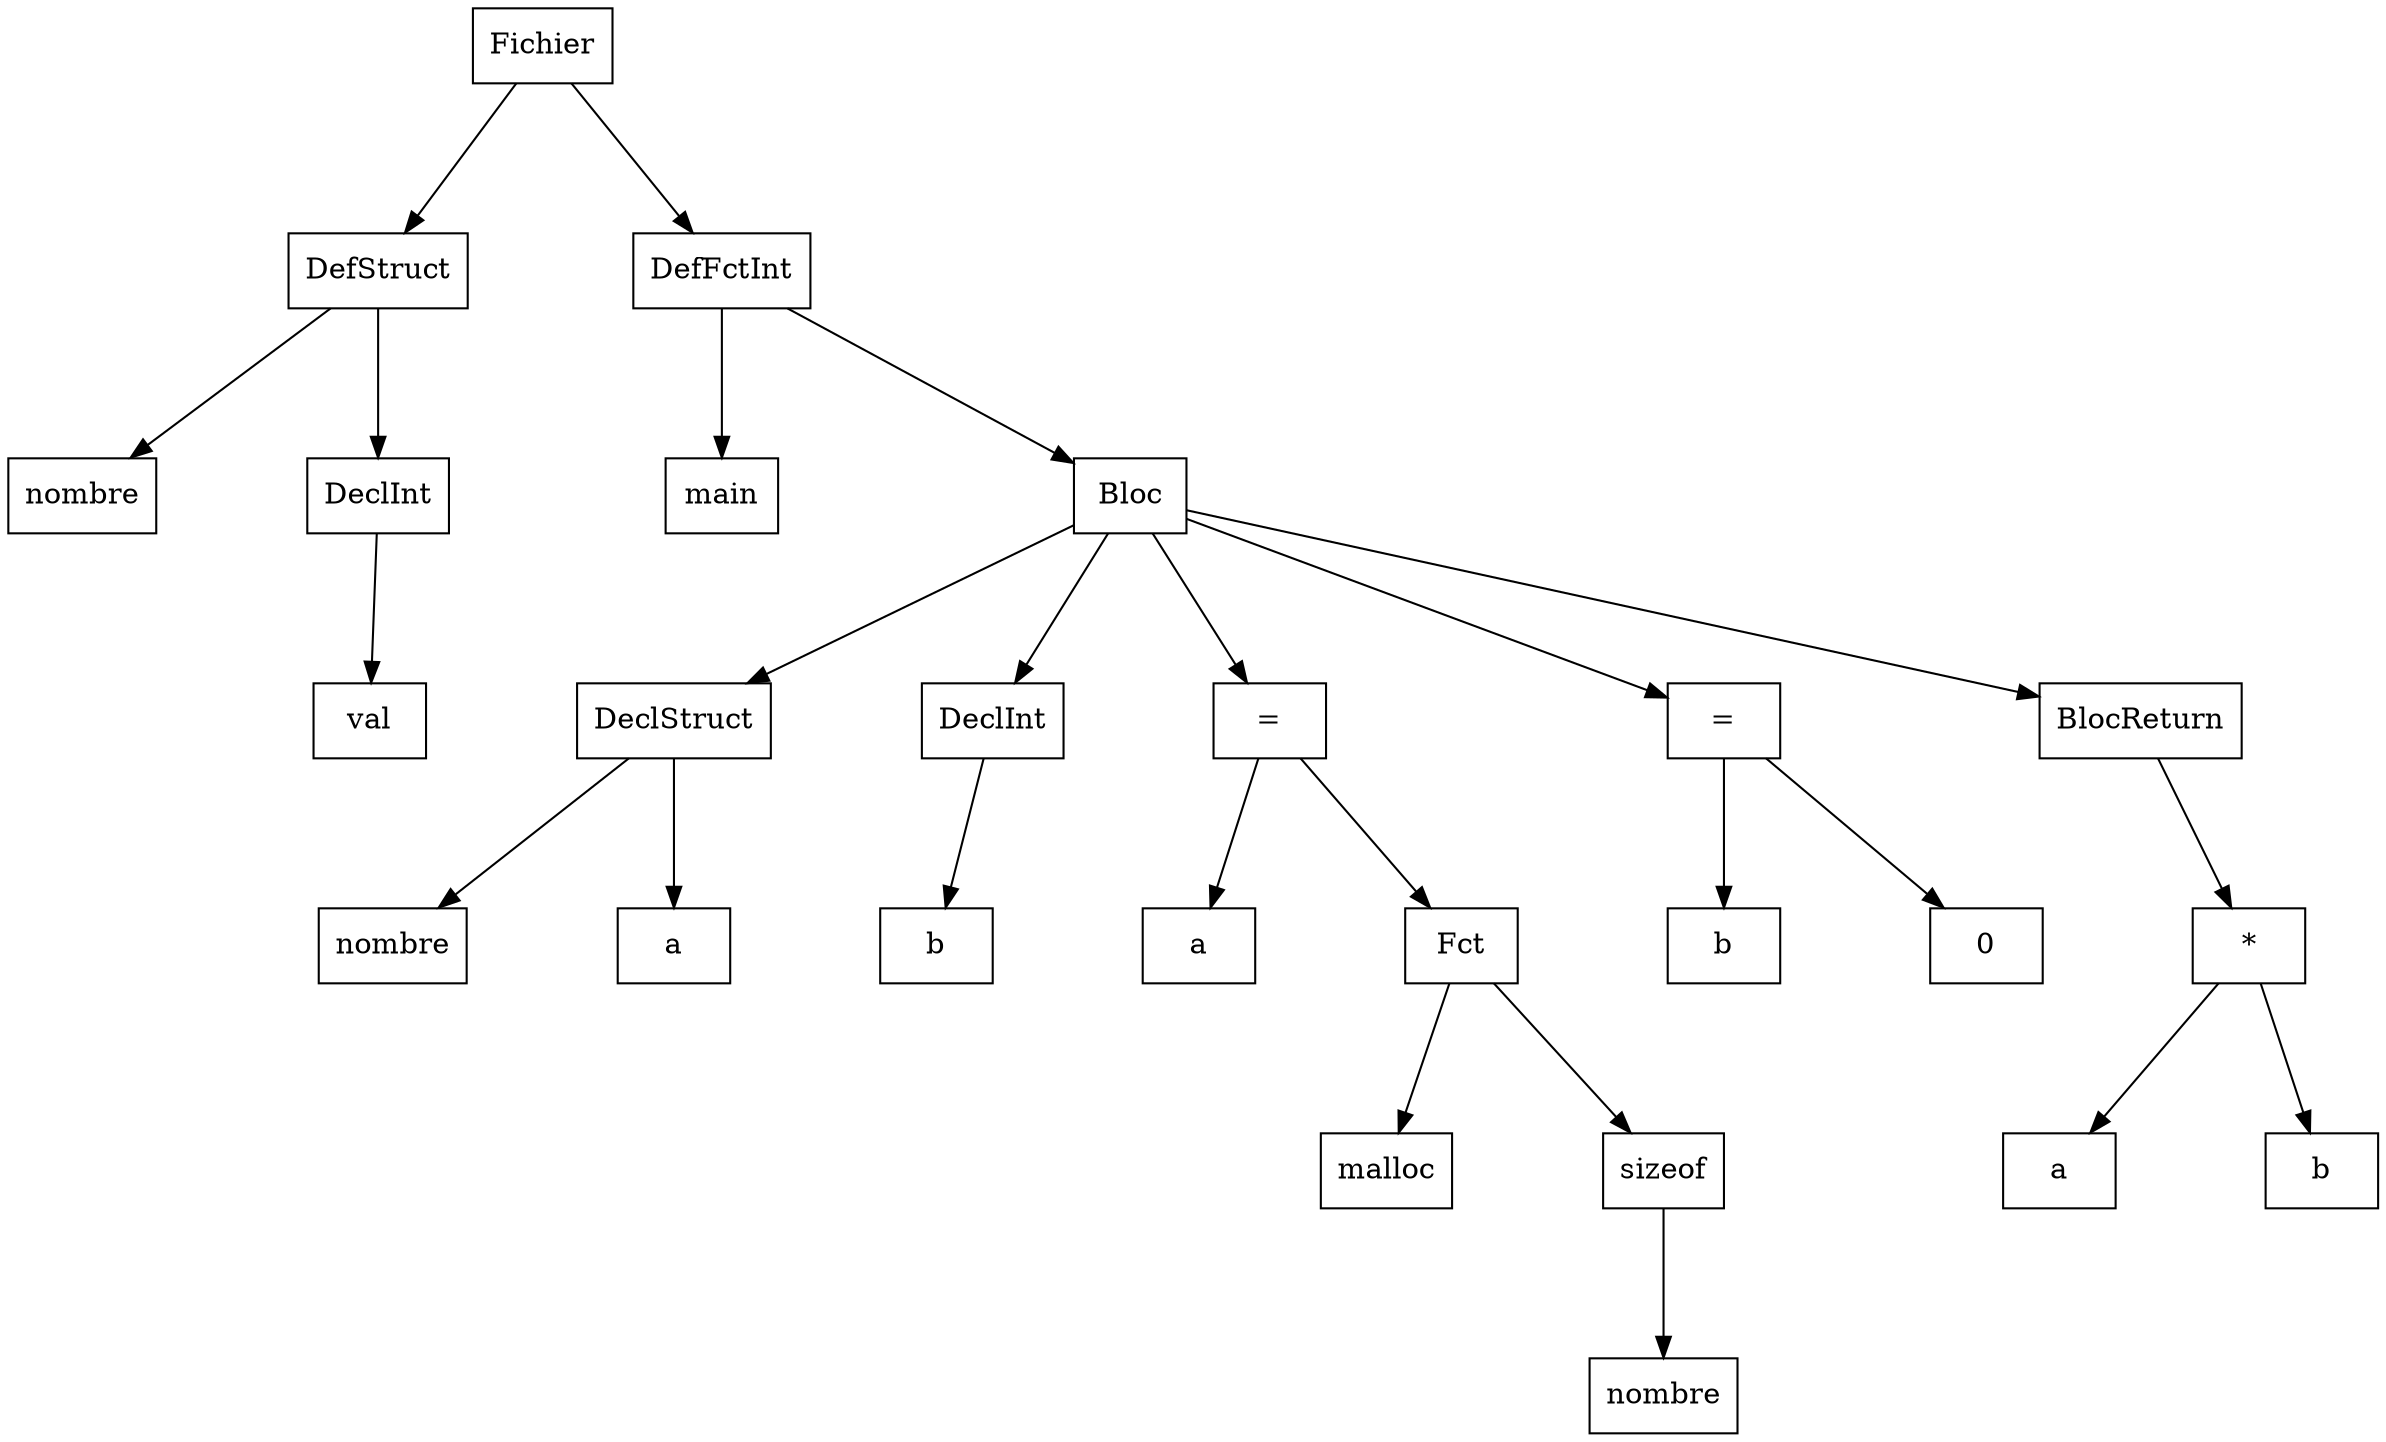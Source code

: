 digraph "ast"{

	nodesep=1;
	ranksep=1;

	N0 [label="Fichier", shape="box"];
	N1 [label="DefStruct", shape="box"];
	N2 [label="nombre", shape="box"];
	N3 [label="DeclInt", shape="box"];
	N4 [label="val", shape="box"];
	N5 [label="DefFctInt", shape="box"];
	N6 [label="main", shape="box"];
	N7 [label="Bloc", shape="box"];
	N8 [label="DeclStruct", shape="box"];
	N9 [label="nombre", shape="box"];
	N10 [label="a", shape="box"];
	N11 [label="DeclInt", shape="box"];
	N12 [label="b", shape="box"];
	N13 [label="=", shape="box"];
	N14 [label="a", shape="box"];
	N15 [label="Fct", shape="box"];
	N16 [label="malloc", shape="box"];
	N17 [label="sizeof", shape="box"];
	N18 [label="nombre", shape="box"];
	N19 [label="=", shape="box"];
	N20 [label="b", shape="box"];
	N21 [label="0", shape="box"];
	N22 [label="BlocReturn", shape="box"];
	N23 [label="*", shape="box"];
	N24 [label="a", shape="box"];
	N25 [label="b", shape="box"];

	N1 -> N2; 
	N3 -> N4; 
	N1 -> N3; 
	N0 -> N1; 
	N5 -> N6; 
	N8 -> N9; 
	N8 -> N10; 
	N7 -> N8; 
	N11 -> N12; 
	N7 -> N11; 
	N13 -> N14; 
	N15 -> N16; 
	N17 -> N18; 
	N15 -> N17; 
	N13 -> N15; 
	N7 -> N13; 
	N19 -> N20; 
	N19 -> N21; 
	N7 -> N19; 
	N23 -> N24; 
	N23 -> N25; 
	N22 -> N23; 
	N7 -> N22; 
	N5 -> N7; 
	N0 -> N5; 
}
